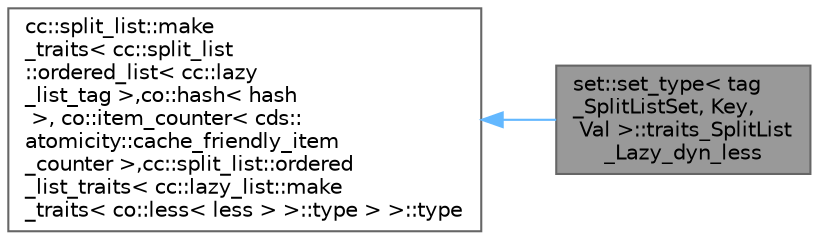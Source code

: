 digraph "set::set_type&lt; tag_SplitListSet, Key, Val &gt;::traits_SplitList_Lazy_dyn_less"
{
 // LATEX_PDF_SIZE
  bgcolor="transparent";
  edge [fontname=Helvetica,fontsize=10,labelfontname=Helvetica,labelfontsize=10];
  node [fontname=Helvetica,fontsize=10,shape=box,height=0.2,width=0.4];
  rankdir="LR";
  Node1 [id="Node000001",label="set::set_type\< tag\l_SplitListSet, Key,\l Val \>::traits_SplitList\l_Lazy_dyn_less",height=0.2,width=0.4,color="gray40", fillcolor="grey60", style="filled", fontcolor="black",tooltip=" "];
  Node2 -> Node1 [id="edge1_Node000001_Node000002",dir="back",color="steelblue1",style="solid",tooltip=" "];
  Node2 [id="Node000002",label="cc::split_list::make\l_traits\< cc::split_list\l::ordered_list\< cc::lazy\l_list_tag \>,co::hash\< hash\l \>, co::item_counter\< cds::\latomicity::cache_friendly_item\l_counter \>,cc::split_list::ordered\l_list_traits\< cc::lazy_list::make\l_traits\< co::less\< less \> \>::type \> \>::type",height=0.2,width=0.4,color="gray40", fillcolor="white", style="filled",tooltip=" "];
}
